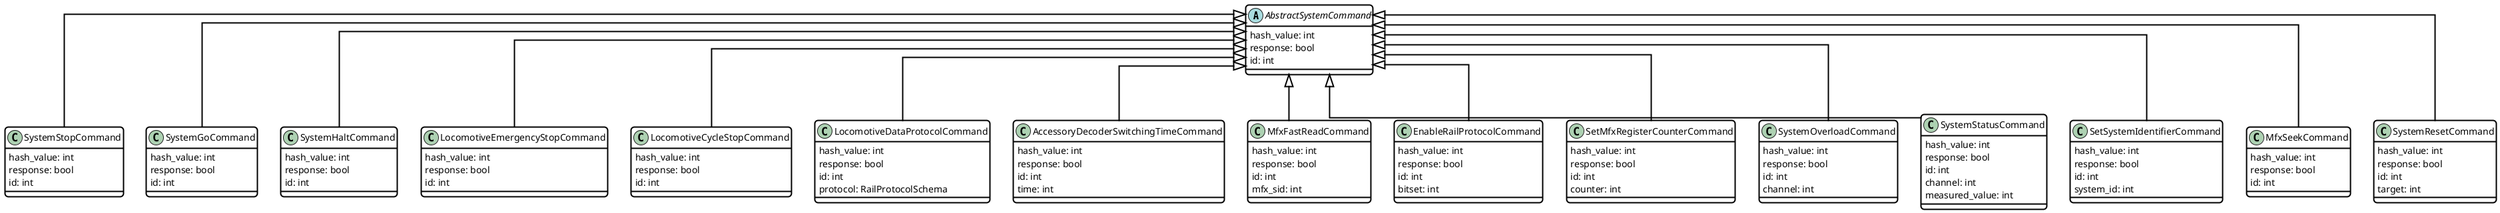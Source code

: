 @startuml
skinparam useBetaStyle true
skinparam linetype ortho

<style>
    classDiagram{
        FontColor Black
        BackgroundColor White
        LineThickness 2
        LineColor Black
        RoundCorner 10
    }
</style>

class AbstractSystemCommand {
hash_value: int
response: bool
id: int
}
abstract class AbstractSystemCommand
class SystemStopCommand {
hash_value: int
response: bool
id: int
}
AbstractSystemCommand <|-- SystemStopCommand
class SystemGoCommand {
hash_value: int
response: bool
id: int
}
AbstractSystemCommand <|-- SystemGoCommand
class SystemHaltCommand {
hash_value: int
response: bool
id: int
}
AbstractSystemCommand <|-- SystemHaltCommand
class LocomotiveEmergencyStopCommand {
hash_value: int
response: bool
id: int
}
AbstractSystemCommand <|-- LocomotiveEmergencyStopCommand
class LocomotiveCycleStopCommand {
hash_value: int
response: bool
id: int
}
AbstractSystemCommand <|-- LocomotiveCycleStopCommand
class LocomotiveDataProtocolCommand {
hash_value: int
response: bool
id: int
protocol: RailProtocolSchema
}
AbstractSystemCommand <|-- LocomotiveDataProtocolCommand
class AccessoryDecoderSwitchingTimeCommand {
hash_value: int
response: bool
id: int
time: int
}
AbstractSystemCommand <|-- AccessoryDecoderSwitchingTimeCommand
class MfxFastReadCommand {
hash_value: int
response: bool
id: int
mfx_sid: int
}
AbstractSystemCommand <|-- MfxFastReadCommand
class EnableRailProtocolCommand {
hash_value: int
response: bool
id: int
bitset: int
}
AbstractSystemCommand <|-- EnableRailProtocolCommand
class SetMfxRegisterCounterCommand {
hash_value: int
response: bool
id: int
counter: int
}
AbstractSystemCommand <|-- SetMfxRegisterCounterCommand
class SystemOverloadCommand {
hash_value: int
response: bool
id: int
channel: int
}
AbstractSystemCommand <|-- SystemOverloadCommand
class SystemStatusCommand {
hash_value: int
response: bool
id: int
channel: int
measured_value: int
}
AbstractSystemCommand <|-- SystemStatusCommand
class SetSystemIdentifierCommand {
hash_value: int
response: bool
id: int
system_id: int
}
AbstractSystemCommand <|-- SetSystemIdentifierCommand
class MfxSeekCommand {
hash_value: int
response: bool
id: int
}
AbstractSystemCommand <|-- MfxSeekCommand
class SystemResetCommand {
hash_value: int
response: bool
id: int
target: int
}
AbstractSystemCommand <|-- SystemResetCommand
@enduml
